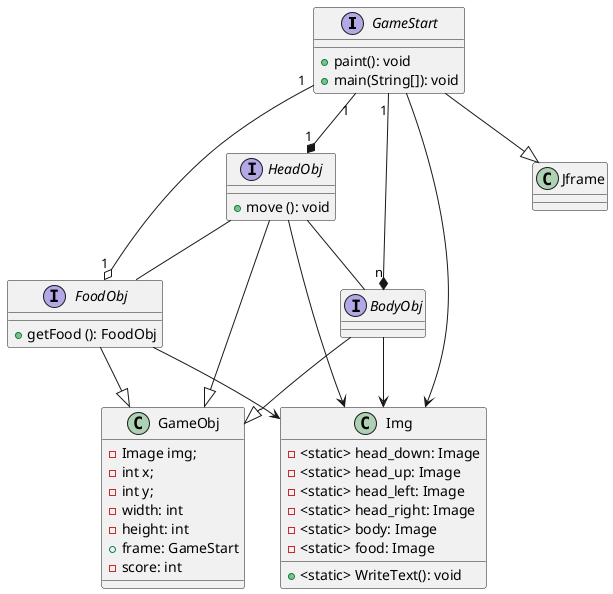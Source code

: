 @startuml

interface GameStart {

    + paint(): void
    + main(String[]): void
}

interface HeadObj {
    +move (): void
   

}

interface FoodObj {
    +getFood (): FoodObj

}
interface BodyObj {

}

class GameObj{
- Image img;
- int x;
- int y;
- width: int
- height: int 
+ frame: GameStart
- score: int 


}

class Img{
	-<static> head_down: Image
	-<static> head_up: Image
	-<static> head_left: Image
	-<static> head_right: Image
	-<static> body: Image
	-<static> food: Image
	+<static> WriteText(): void
}

GameStart "1" --* "n" BodyObj
GameStart "1" --* "1" HeadObj
GameStart "1" --o "1" FoodObj
GameStart  --|> Jframe
BodyObj --> Img
HeadObj --> Img
FoodObj --> Img
GameStart --> Img
FoodObj --|> GameObj
HeadObj -|> GameObj
BodyObj --|> GameObj
HeadObj -- FoodObj
HeadObj -- BodyObj
@enduml

